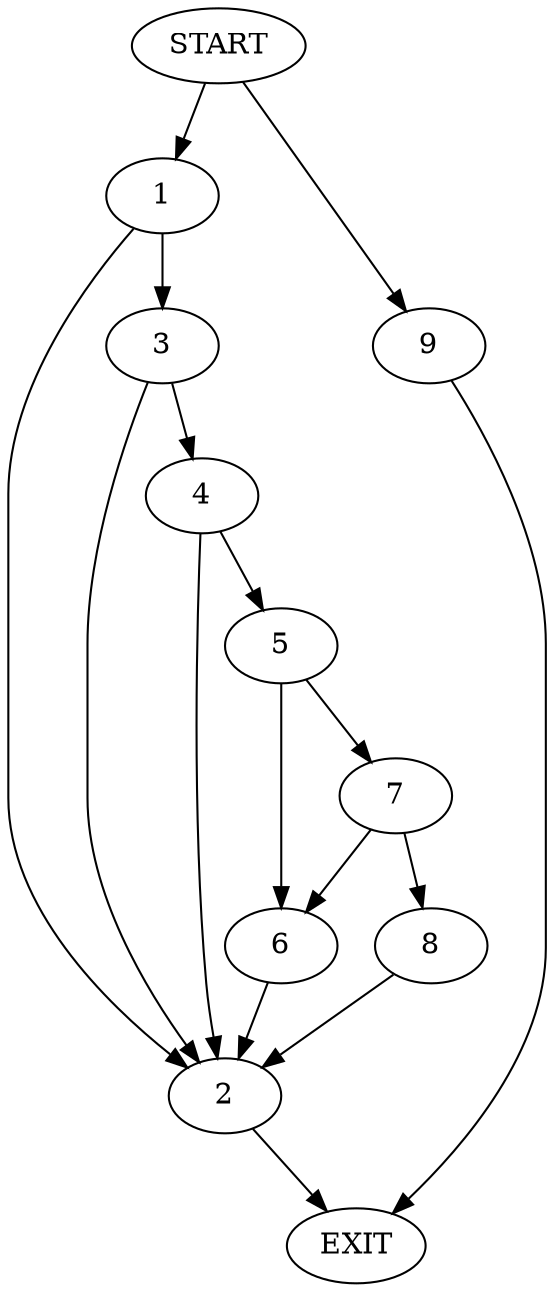 digraph {
0 [label="START"]
10 [label="EXIT"]
0 -> 1
1 -> 2
1 -> 3
3 -> 2
3 -> 4
2 -> 10
4 -> 2
4 -> 5
5 -> 6
5 -> 7
7 -> 6
7 -> 8
6 -> 2
8 -> 2
0 -> 9
9 -> 10
}
